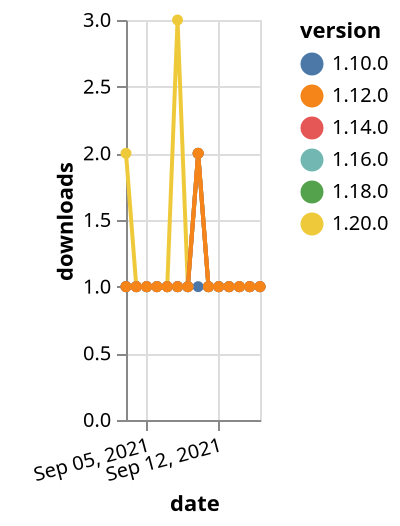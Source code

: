 {"$schema": "https://vega.github.io/schema/vega-lite/v5.json", "description": "A simple bar chart with embedded data.", "data": {"values": [{"date": "2021-09-03", "total": 154, "delta": 1, "version": "1.18.0"}, {"date": "2021-09-04", "total": 155, "delta": 1, "version": "1.18.0"}, {"date": "2021-09-05", "total": 156, "delta": 1, "version": "1.18.0"}, {"date": "2021-09-06", "total": 157, "delta": 1, "version": "1.18.0"}, {"date": "2021-09-07", "total": 158, "delta": 1, "version": "1.18.0"}, {"date": "2021-09-08", "total": 159, "delta": 1, "version": "1.18.0"}, {"date": "2021-09-09", "total": 160, "delta": 1, "version": "1.18.0"}, {"date": "2021-09-10", "total": 162, "delta": 2, "version": "1.18.0"}, {"date": "2021-09-11", "total": 163, "delta": 1, "version": "1.18.0"}, {"date": "2021-09-12", "total": 164, "delta": 1, "version": "1.18.0"}, {"date": "2021-09-13", "total": 165, "delta": 1, "version": "1.18.0"}, {"date": "2021-09-14", "total": 166, "delta": 1, "version": "1.18.0"}, {"date": "2021-09-15", "total": 167, "delta": 1, "version": "1.18.0"}, {"date": "2021-09-16", "total": 168, "delta": 1, "version": "1.18.0"}, {"date": "2021-09-03", "total": 214, "delta": 1, "version": "1.10.0"}, {"date": "2021-09-04", "total": 215, "delta": 1, "version": "1.10.0"}, {"date": "2021-09-05", "total": 216, "delta": 1, "version": "1.10.0"}, {"date": "2021-09-06", "total": 217, "delta": 1, "version": "1.10.0"}, {"date": "2021-09-07", "total": 218, "delta": 1, "version": "1.10.0"}, {"date": "2021-09-08", "total": 219, "delta": 1, "version": "1.10.0"}, {"date": "2021-09-09", "total": 220, "delta": 1, "version": "1.10.0"}, {"date": "2021-09-10", "total": 221, "delta": 1, "version": "1.10.0"}, {"date": "2021-09-11", "total": 222, "delta": 1, "version": "1.10.0"}, {"date": "2021-09-12", "total": 223, "delta": 1, "version": "1.10.0"}, {"date": "2021-09-13", "total": 224, "delta": 1, "version": "1.10.0"}, {"date": "2021-09-14", "total": 225, "delta": 1, "version": "1.10.0"}, {"date": "2021-09-15", "total": 226, "delta": 1, "version": "1.10.0"}, {"date": "2021-09-16", "total": 227, "delta": 1, "version": "1.10.0"}, {"date": "2021-09-03", "total": 115, "delta": 2, "version": "1.20.0"}, {"date": "2021-09-04", "total": 116, "delta": 1, "version": "1.20.0"}, {"date": "2021-09-05", "total": 117, "delta": 1, "version": "1.20.0"}, {"date": "2021-09-06", "total": 118, "delta": 1, "version": "1.20.0"}, {"date": "2021-09-07", "total": 119, "delta": 1, "version": "1.20.0"}, {"date": "2021-09-08", "total": 122, "delta": 3, "version": "1.20.0"}, {"date": "2021-09-09", "total": 123, "delta": 1, "version": "1.20.0"}, {"date": "2021-09-10", "total": 125, "delta": 2, "version": "1.20.0"}, {"date": "2021-09-11", "total": 126, "delta": 1, "version": "1.20.0"}, {"date": "2021-09-12", "total": 127, "delta": 1, "version": "1.20.0"}, {"date": "2021-09-13", "total": 128, "delta": 1, "version": "1.20.0"}, {"date": "2021-09-14", "total": 129, "delta": 1, "version": "1.20.0"}, {"date": "2021-09-15", "total": 130, "delta": 1, "version": "1.20.0"}, {"date": "2021-09-16", "total": 131, "delta": 1, "version": "1.20.0"}, {"date": "2021-09-03", "total": 142, "delta": 1, "version": "1.16.0"}, {"date": "2021-09-04", "total": 143, "delta": 1, "version": "1.16.0"}, {"date": "2021-09-05", "total": 144, "delta": 1, "version": "1.16.0"}, {"date": "2021-09-06", "total": 145, "delta": 1, "version": "1.16.0"}, {"date": "2021-09-07", "total": 146, "delta": 1, "version": "1.16.0"}, {"date": "2021-09-08", "total": 147, "delta": 1, "version": "1.16.0"}, {"date": "2021-09-09", "total": 148, "delta": 1, "version": "1.16.0"}, {"date": "2021-09-10", "total": 150, "delta": 2, "version": "1.16.0"}, {"date": "2021-09-11", "total": 151, "delta": 1, "version": "1.16.0"}, {"date": "2021-09-12", "total": 152, "delta": 1, "version": "1.16.0"}, {"date": "2021-09-13", "total": 153, "delta": 1, "version": "1.16.0"}, {"date": "2021-09-14", "total": 154, "delta": 1, "version": "1.16.0"}, {"date": "2021-09-15", "total": 155, "delta": 1, "version": "1.16.0"}, {"date": "2021-09-16", "total": 156, "delta": 1, "version": "1.16.0"}, {"date": "2021-09-03", "total": 168, "delta": 1, "version": "1.14.0"}, {"date": "2021-09-04", "total": 169, "delta": 1, "version": "1.14.0"}, {"date": "2021-09-05", "total": 170, "delta": 1, "version": "1.14.0"}, {"date": "2021-09-06", "total": 171, "delta": 1, "version": "1.14.0"}, {"date": "2021-09-07", "total": 172, "delta": 1, "version": "1.14.0"}, {"date": "2021-09-08", "total": 173, "delta": 1, "version": "1.14.0"}, {"date": "2021-09-09", "total": 174, "delta": 1, "version": "1.14.0"}, {"date": "2021-09-10", "total": 176, "delta": 2, "version": "1.14.0"}, {"date": "2021-09-11", "total": 177, "delta": 1, "version": "1.14.0"}, {"date": "2021-09-12", "total": 178, "delta": 1, "version": "1.14.0"}, {"date": "2021-09-13", "total": 179, "delta": 1, "version": "1.14.0"}, {"date": "2021-09-14", "total": 180, "delta": 1, "version": "1.14.0"}, {"date": "2021-09-15", "total": 181, "delta": 1, "version": "1.14.0"}, {"date": "2021-09-16", "total": 182, "delta": 1, "version": "1.14.0"}, {"date": "2021-09-03", "total": 183, "delta": 1, "version": "1.12.0"}, {"date": "2021-09-04", "total": 184, "delta": 1, "version": "1.12.0"}, {"date": "2021-09-05", "total": 185, "delta": 1, "version": "1.12.0"}, {"date": "2021-09-06", "total": 186, "delta": 1, "version": "1.12.0"}, {"date": "2021-09-07", "total": 187, "delta": 1, "version": "1.12.0"}, {"date": "2021-09-08", "total": 188, "delta": 1, "version": "1.12.0"}, {"date": "2021-09-09", "total": 189, "delta": 1, "version": "1.12.0"}, {"date": "2021-09-10", "total": 191, "delta": 2, "version": "1.12.0"}, {"date": "2021-09-11", "total": 192, "delta": 1, "version": "1.12.0"}, {"date": "2021-09-12", "total": 193, "delta": 1, "version": "1.12.0"}, {"date": "2021-09-13", "total": 194, "delta": 1, "version": "1.12.0"}, {"date": "2021-09-14", "total": 195, "delta": 1, "version": "1.12.0"}, {"date": "2021-09-15", "total": 196, "delta": 1, "version": "1.12.0"}, {"date": "2021-09-16", "total": 197, "delta": 1, "version": "1.12.0"}]}, "width": "container", "mark": {"type": "line", "point": {"filled": true}}, "encoding": {"x": {"field": "date", "type": "temporal", "timeUnit": "yearmonthdate", "title": "date", "axis": {"labelAngle": -15}}, "y": {"field": "delta", "type": "quantitative", "title": "downloads"}, "color": {"field": "version", "type": "nominal"}, "tooltip": {"field": "delta"}}}